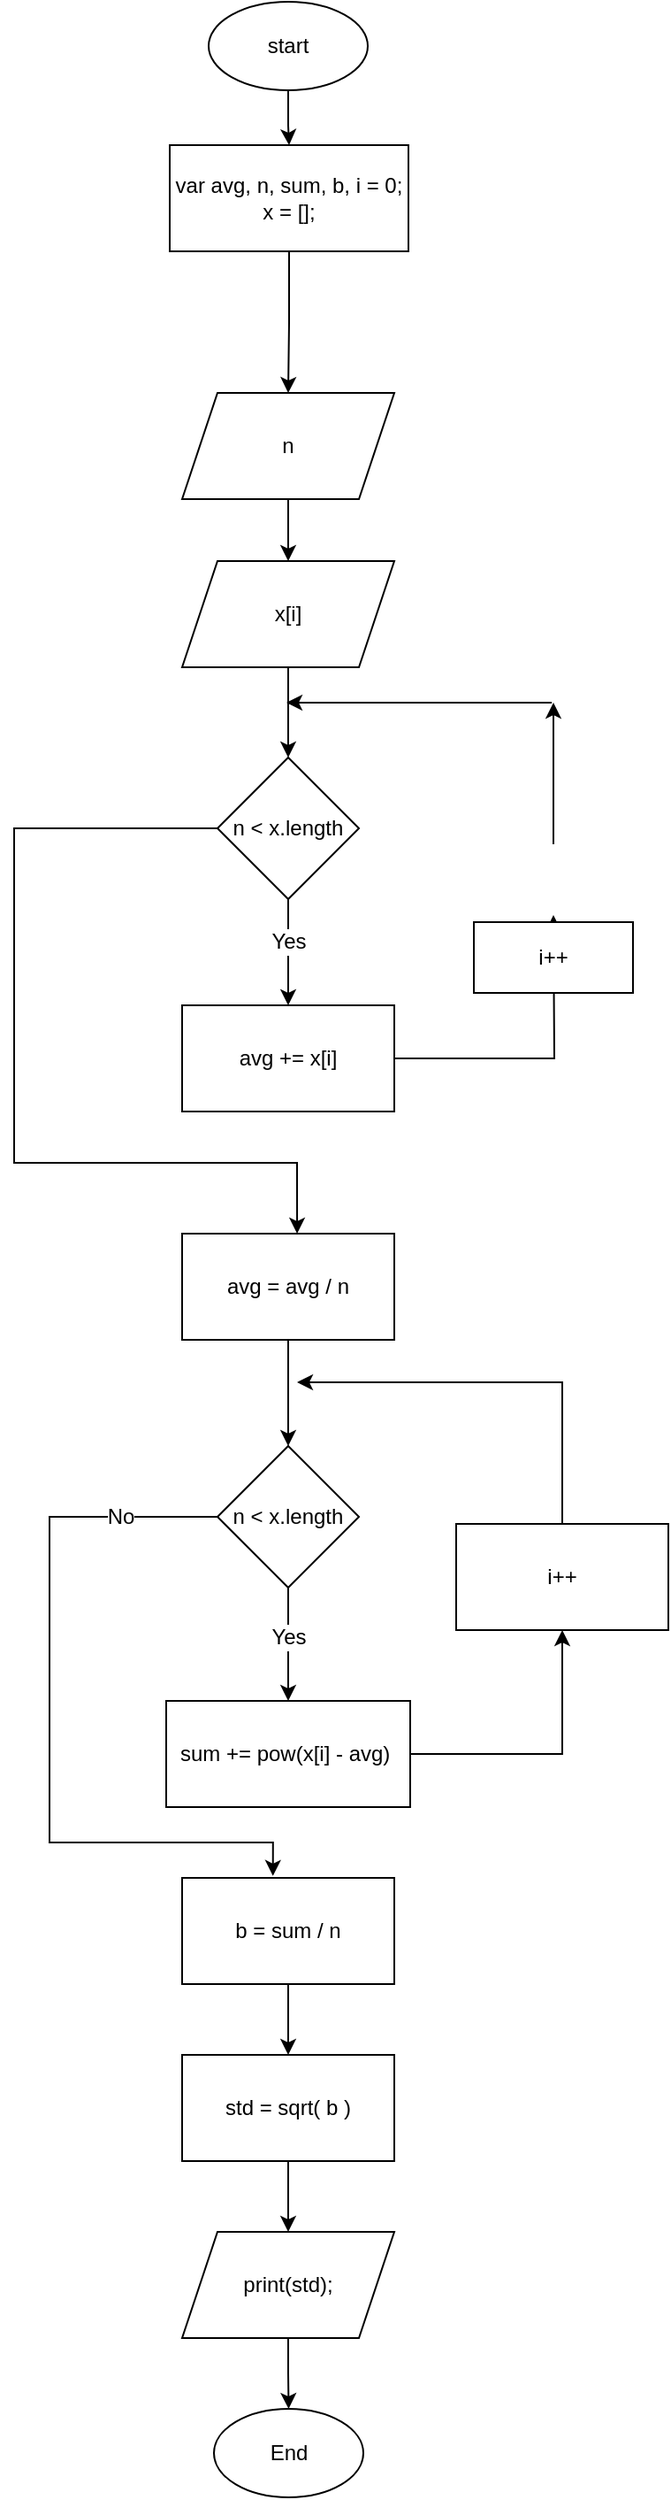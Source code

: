 <mxfile version="20.7.4" type="github">
  <diagram id="KMa3qKYrj25J3nzpvQLY" name="Page-1">
    <mxGraphModel dx="530" dy="328" grid="1" gridSize="10" guides="1" tooltips="1" connect="1" arrows="1" fold="1" page="1" pageScale="1" pageWidth="850" pageHeight="1100" math="0" shadow="0">
      <root>
        <mxCell id="0" />
        <mxCell id="1" parent="0" />
        <mxCell id="N93MeVnp6EDyMdLJbOfk-3" value="" style="edgeStyle=orthogonalEdgeStyle;rounded=0;orthogonalLoop=1;jettySize=auto;html=1;fontSize=12;" edge="1" parent="1" source="N93MeVnp6EDyMdLJbOfk-1" target="N93MeVnp6EDyMdLJbOfk-2">
          <mxGeometry relative="1" as="geometry" />
        </mxCell>
        <mxCell id="N93MeVnp6EDyMdLJbOfk-1" value="&lt;font style=&quot;font-size: 12px;&quot;&gt;start&lt;/font&gt;" style="ellipse;whiteSpace=wrap;html=1;" vertex="1" parent="1">
          <mxGeometry x="380" y="10" width="90" height="50" as="geometry" />
        </mxCell>
        <mxCell id="N93MeVnp6EDyMdLJbOfk-5" value="" style="edgeStyle=orthogonalEdgeStyle;rounded=0;orthogonalLoop=1;jettySize=auto;html=1;fontSize=12;" edge="1" parent="1" source="N93MeVnp6EDyMdLJbOfk-2" target="N93MeVnp6EDyMdLJbOfk-4">
          <mxGeometry relative="1" as="geometry" />
        </mxCell>
        <mxCell id="N93MeVnp6EDyMdLJbOfk-2" value="var avg, n, sum, b, i = 0;&lt;br&gt;x = [];" style="whiteSpace=wrap;html=1;" vertex="1" parent="1">
          <mxGeometry x="358" y="91" width="135" height="60" as="geometry" />
        </mxCell>
        <mxCell id="N93MeVnp6EDyMdLJbOfk-7" value="" style="edgeStyle=orthogonalEdgeStyle;rounded=0;orthogonalLoop=1;jettySize=auto;html=1;fontSize=12;" edge="1" parent="1" source="N93MeVnp6EDyMdLJbOfk-4" target="N93MeVnp6EDyMdLJbOfk-6">
          <mxGeometry relative="1" as="geometry" />
        </mxCell>
        <mxCell id="N93MeVnp6EDyMdLJbOfk-4" value="n" style="shape=parallelogram;perimeter=parallelogramPerimeter;whiteSpace=wrap;html=1;fixedSize=1;" vertex="1" parent="1">
          <mxGeometry x="365" y="231" width="120" height="60" as="geometry" />
        </mxCell>
        <mxCell id="N93MeVnp6EDyMdLJbOfk-9" value="" style="edgeStyle=orthogonalEdgeStyle;rounded=0;orthogonalLoop=1;jettySize=auto;html=1;fontSize=12;" edge="1" parent="1" source="N93MeVnp6EDyMdLJbOfk-6" target="N93MeVnp6EDyMdLJbOfk-8">
          <mxGeometry relative="1" as="geometry" />
        </mxCell>
        <mxCell id="N93MeVnp6EDyMdLJbOfk-6" value="x[i]" style="shape=parallelogram;perimeter=parallelogramPerimeter;whiteSpace=wrap;html=1;fixedSize=1;fontSize=12;" vertex="1" parent="1">
          <mxGeometry x="365" y="326" width="120" height="60" as="geometry" />
        </mxCell>
        <mxCell id="N93MeVnp6EDyMdLJbOfk-11" value="" style="edgeStyle=orthogonalEdgeStyle;rounded=0;orthogonalLoop=1;jettySize=auto;html=1;fontSize=12;" edge="1" parent="1" source="N93MeVnp6EDyMdLJbOfk-8" target="N93MeVnp6EDyMdLJbOfk-10">
          <mxGeometry x="0.385" y="10" relative="1" as="geometry">
            <mxPoint as="offset" />
          </mxGeometry>
        </mxCell>
        <mxCell id="N93MeVnp6EDyMdLJbOfk-12" value="Yes" style="edgeLabel;html=1;align=center;verticalAlign=middle;resizable=0;points=[];fontSize=12;" vertex="1" connectable="0" parent="N93MeVnp6EDyMdLJbOfk-11">
          <mxGeometry x="-0.201" relative="1" as="geometry">
            <mxPoint as="offset" />
          </mxGeometry>
        </mxCell>
        <mxCell id="N93MeVnp6EDyMdLJbOfk-14" value="" style="edgeStyle=orthogonalEdgeStyle;rounded=0;orthogonalLoop=1;jettySize=auto;html=1;fontSize=12;entryX=0.542;entryY=0;entryDx=0;entryDy=0;entryPerimeter=0;" edge="1" parent="1" source="N93MeVnp6EDyMdLJbOfk-8" target="N93MeVnp6EDyMdLJbOfk-29">
          <mxGeometry relative="1" as="geometry">
            <mxPoint x="270" y="687" as="targetPoint" />
            <Array as="points">
              <mxPoint x="270" y="477" />
              <mxPoint x="270" y="666" />
              <mxPoint x="430" y="666" />
            </Array>
          </mxGeometry>
        </mxCell>
        <mxCell id="N93MeVnp6EDyMdLJbOfk-8" value="n &amp;lt; x.length" style="rhombus;whiteSpace=wrap;html=1;fontSize=12;" vertex="1" parent="1">
          <mxGeometry x="385" y="437" width="80" height="80" as="geometry" />
        </mxCell>
        <mxCell id="N93MeVnp6EDyMdLJbOfk-19" style="edgeStyle=orthogonalEdgeStyle;rounded=0;orthogonalLoop=1;jettySize=auto;html=1;fontSize=12;entryX=0.5;entryY=1;entryDx=0;entryDy=0;" edge="1" parent="1" source="N93MeVnp6EDyMdLJbOfk-10">
          <mxGeometry relative="1" as="geometry">
            <mxPoint x="575" y="526" as="targetPoint" />
          </mxGeometry>
        </mxCell>
        <mxCell id="N93MeVnp6EDyMdLJbOfk-10" value="avg += x[i]" style="rounded=0;whiteSpace=wrap;html=1;fontSize=12;" vertex="1" parent="1">
          <mxGeometry x="365" y="577" width="120" height="60" as="geometry" />
        </mxCell>
        <mxCell id="N93MeVnp6EDyMdLJbOfk-20" style="edgeStyle=orthogonalEdgeStyle;rounded=0;orthogonalLoop=1;jettySize=auto;html=1;fontSize=12;" edge="1" parent="1">
          <mxGeometry relative="1" as="geometry">
            <mxPoint x="575" y="406" as="targetPoint" />
            <mxPoint x="575" y="486" as="sourcePoint" />
          </mxGeometry>
        </mxCell>
        <mxCell id="N93MeVnp6EDyMdLJbOfk-16" value="i++" style="rounded=0;whiteSpace=wrap;html=1;fontSize=12;" vertex="1" parent="1">
          <mxGeometry x="530" y="530" width="90" height="40" as="geometry" />
        </mxCell>
        <mxCell id="N93MeVnp6EDyMdLJbOfk-24" value="" style="endArrow=classic;html=1;rounded=0;fontSize=12;" edge="1" parent="1">
          <mxGeometry relative="1" as="geometry">
            <mxPoint x="474" y="406" as="sourcePoint" />
            <mxPoint x="424" y="406" as="targetPoint" />
            <Array as="points">
              <mxPoint x="574" y="406" />
            </Array>
          </mxGeometry>
        </mxCell>
        <mxCell id="N93MeVnp6EDyMdLJbOfk-32" style="edgeStyle=orthogonalEdgeStyle;rounded=0;orthogonalLoop=1;jettySize=auto;html=1;fontSize=12;" edge="1" parent="1" source="N93MeVnp6EDyMdLJbOfk-29">
          <mxGeometry relative="1" as="geometry">
            <mxPoint x="425" y="826" as="targetPoint" />
          </mxGeometry>
        </mxCell>
        <mxCell id="N93MeVnp6EDyMdLJbOfk-29" value="avg = avg / n" style="rounded=0;whiteSpace=wrap;html=1;fontSize=12;" vertex="1" parent="1">
          <mxGeometry x="365" y="706" width="120" height="60" as="geometry" />
        </mxCell>
        <mxCell id="N93MeVnp6EDyMdLJbOfk-37" value="" style="edgeStyle=orthogonalEdgeStyle;rounded=0;orthogonalLoop=1;jettySize=auto;html=1;fontSize=12;" edge="1" parent="1" source="N93MeVnp6EDyMdLJbOfk-33" target="N93MeVnp6EDyMdLJbOfk-34">
          <mxGeometry relative="1" as="geometry" />
        </mxCell>
        <mxCell id="N93MeVnp6EDyMdLJbOfk-38" value="Yes" style="edgeLabel;html=1;align=center;verticalAlign=middle;resizable=0;points=[];fontSize=12;" vertex="1" connectable="0" parent="N93MeVnp6EDyMdLJbOfk-37">
          <mxGeometry x="-0.134" relative="1" as="geometry">
            <mxPoint as="offset" />
          </mxGeometry>
        </mxCell>
        <mxCell id="N93MeVnp6EDyMdLJbOfk-43" style="edgeStyle=orthogonalEdgeStyle;rounded=0;orthogonalLoop=1;jettySize=auto;html=1;fontSize=12;entryX=0.428;entryY=-0.018;entryDx=0;entryDy=0;entryPerimeter=0;" edge="1" parent="1" source="N93MeVnp6EDyMdLJbOfk-33" target="N93MeVnp6EDyMdLJbOfk-44">
          <mxGeometry relative="1" as="geometry">
            <mxPoint x="280" y="1060" as="targetPoint" />
            <Array as="points">
              <mxPoint x="290" y="866" />
              <mxPoint x="290" y="1050" />
              <mxPoint x="416" y="1050" />
            </Array>
          </mxGeometry>
        </mxCell>
        <mxCell id="N93MeVnp6EDyMdLJbOfk-46" value="No" style="edgeLabel;html=1;align=center;verticalAlign=middle;resizable=0;points=[];fontSize=12;" vertex="1" connectable="0" parent="N93MeVnp6EDyMdLJbOfk-43">
          <mxGeometry x="-0.604" y="-1" relative="1" as="geometry">
            <mxPoint x="29" y="1" as="offset" />
          </mxGeometry>
        </mxCell>
        <mxCell id="N93MeVnp6EDyMdLJbOfk-33" value="n &amp;lt; x.length" style="rhombus;whiteSpace=wrap;html=1;fontSize=12;" vertex="1" parent="1">
          <mxGeometry x="385" y="826" width="80" height="80" as="geometry" />
        </mxCell>
        <mxCell id="N93MeVnp6EDyMdLJbOfk-40" value="" style="edgeStyle=orthogonalEdgeStyle;rounded=0;orthogonalLoop=1;jettySize=auto;html=1;fontSize=12;" edge="1" parent="1" source="N93MeVnp6EDyMdLJbOfk-34" target="N93MeVnp6EDyMdLJbOfk-39">
          <mxGeometry relative="1" as="geometry" />
        </mxCell>
        <mxCell id="N93MeVnp6EDyMdLJbOfk-34" value="sum += pow(x[i] - avg)&amp;nbsp;" style="whiteSpace=wrap;html=1;" vertex="1" parent="1">
          <mxGeometry x="356" y="970" width="138" height="60" as="geometry" />
        </mxCell>
        <mxCell id="N93MeVnp6EDyMdLJbOfk-42" style="edgeStyle=orthogonalEdgeStyle;rounded=0;orthogonalLoop=1;jettySize=auto;html=1;fontSize=12;" edge="1" parent="1" source="N93MeVnp6EDyMdLJbOfk-39">
          <mxGeometry relative="1" as="geometry">
            <mxPoint x="430" y="790" as="targetPoint" />
            <Array as="points">
              <mxPoint x="580" y="790" />
            </Array>
          </mxGeometry>
        </mxCell>
        <mxCell id="N93MeVnp6EDyMdLJbOfk-39" value="i++" style="whiteSpace=wrap;html=1;" vertex="1" parent="1">
          <mxGeometry x="520" y="870" width="120" height="60" as="geometry" />
        </mxCell>
        <mxCell id="N93MeVnp6EDyMdLJbOfk-49" value="" style="edgeStyle=orthogonalEdgeStyle;rounded=0;orthogonalLoop=1;jettySize=auto;html=1;fontSize=12;" edge="1" parent="1" source="N93MeVnp6EDyMdLJbOfk-44" target="N93MeVnp6EDyMdLJbOfk-48">
          <mxGeometry relative="1" as="geometry" />
        </mxCell>
        <mxCell id="N93MeVnp6EDyMdLJbOfk-44" value="b = sum / n" style="rounded=0;whiteSpace=wrap;html=1;fontSize=12;" vertex="1" parent="1">
          <mxGeometry x="365" y="1070" width="120" height="60" as="geometry" />
        </mxCell>
        <mxCell id="N93MeVnp6EDyMdLJbOfk-52" style="edgeStyle=orthogonalEdgeStyle;rounded=0;orthogonalLoop=1;jettySize=auto;html=1;entryX=0.5;entryY=0;entryDx=0;entryDy=0;fontSize=12;" edge="1" parent="1" source="N93MeVnp6EDyMdLJbOfk-48" target="N93MeVnp6EDyMdLJbOfk-51">
          <mxGeometry relative="1" as="geometry" />
        </mxCell>
        <mxCell id="N93MeVnp6EDyMdLJbOfk-48" value="std = sqrt( b )" style="whiteSpace=wrap;html=1;rounded=0;" vertex="1" parent="1">
          <mxGeometry x="365" y="1170" width="120" height="60" as="geometry" />
        </mxCell>
        <mxCell id="N93MeVnp6EDyMdLJbOfk-50" value="End" style="ellipse;whiteSpace=wrap;html=1;fontSize=12;" vertex="1" parent="1">
          <mxGeometry x="383" y="1370" width="84.5" height="50" as="geometry" />
        </mxCell>
        <mxCell id="N93MeVnp6EDyMdLJbOfk-53" value="" style="edgeStyle=orthogonalEdgeStyle;rounded=0;orthogonalLoop=1;jettySize=auto;html=1;fontSize=12;" edge="1" parent="1" source="N93MeVnp6EDyMdLJbOfk-51" target="N93MeVnp6EDyMdLJbOfk-50">
          <mxGeometry relative="1" as="geometry" />
        </mxCell>
        <mxCell id="N93MeVnp6EDyMdLJbOfk-51" value="print(std);" style="shape=parallelogram;perimeter=parallelogramPerimeter;whiteSpace=wrap;html=1;fixedSize=1;fontSize=12;" vertex="1" parent="1">
          <mxGeometry x="365" y="1270" width="120" height="60" as="geometry" />
        </mxCell>
      </root>
    </mxGraphModel>
  </diagram>
</mxfile>
